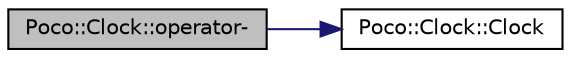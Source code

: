 digraph "Poco::Clock::operator-"
{
 // LATEX_PDF_SIZE
  edge [fontname="Helvetica",fontsize="10",labelfontname="Helvetica",labelfontsize="10"];
  node [fontname="Helvetica",fontsize="10",shape=record];
  rankdir="LR";
  Node1 [label="Poco::Clock::operator-",height=0.2,width=0.4,color="black", fillcolor="grey75", style="filled", fontcolor="black",tooltip=" "];
  Node1 -> Node2 [color="midnightblue",fontsize="10",style="solid"];
  Node2 [label="Poco::Clock::Clock",height=0.2,width=0.4,color="black", fillcolor="white", style="filled",URL="$classPoco_1_1Clock.html#a7b259ec8f9b6736dfae34b425778d0da",tooltip="Maximum clock value."];
}
